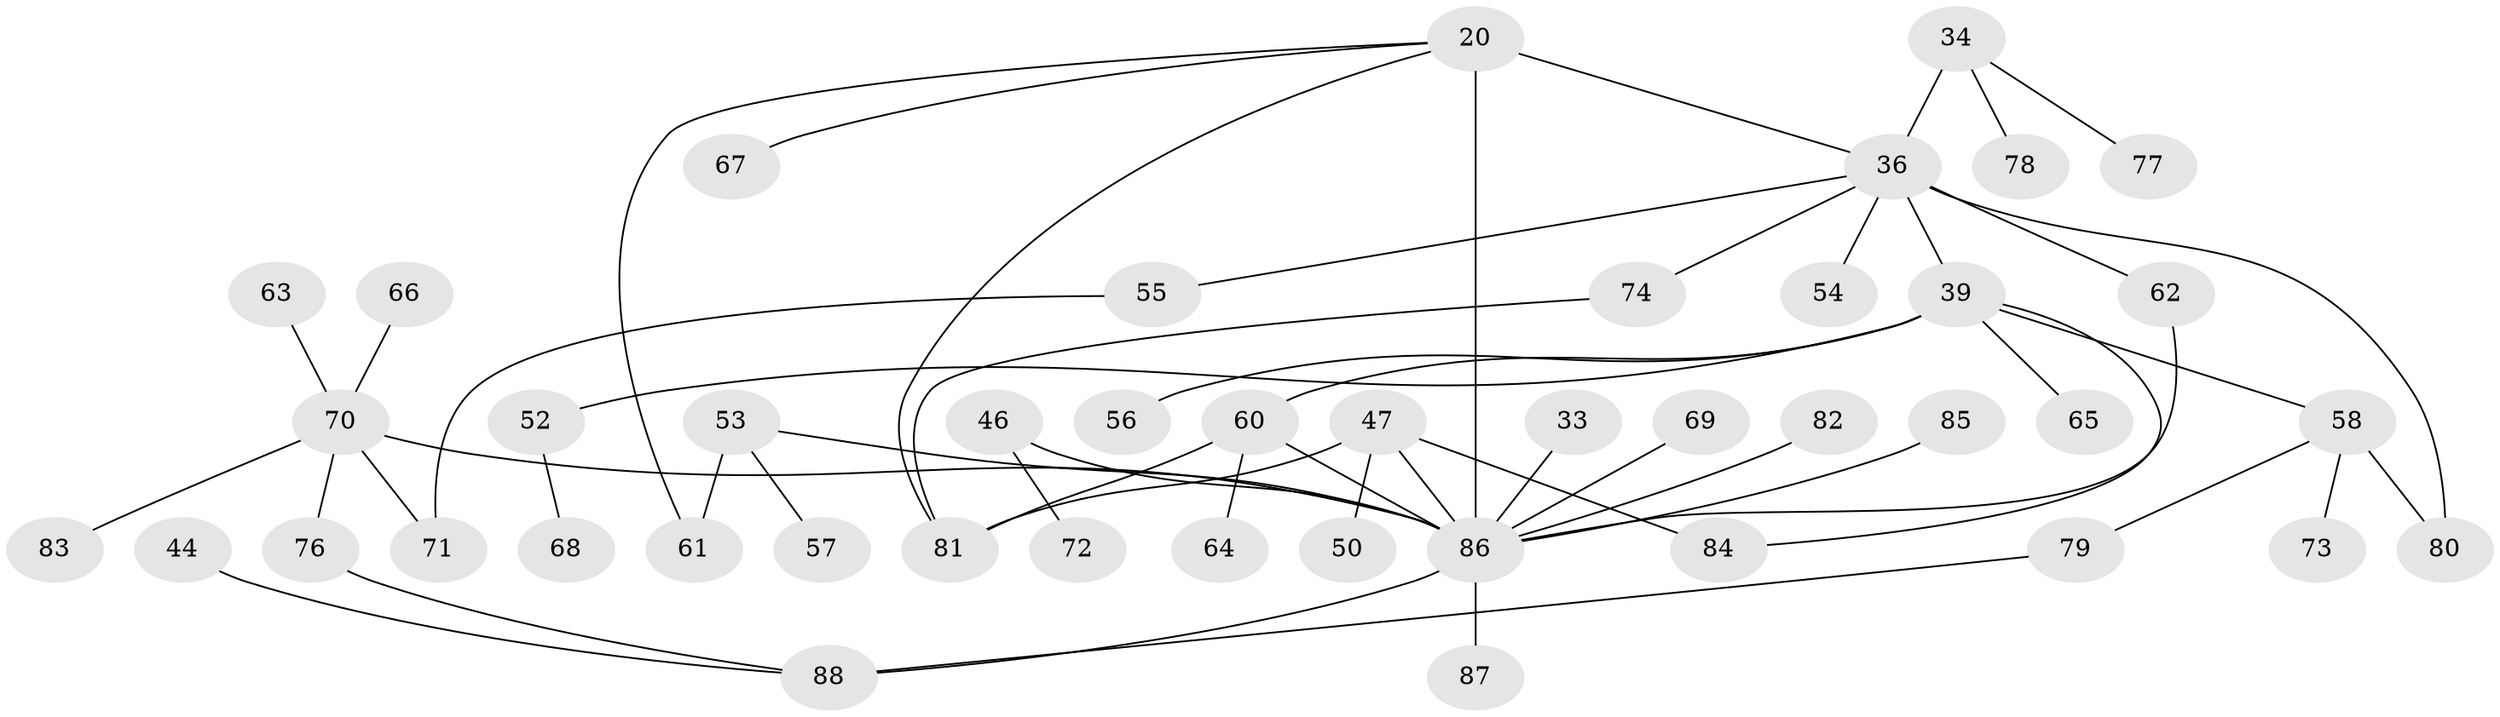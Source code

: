 // original degree distribution, {4: 0.1590909090909091, 5: 0.056818181818181816, 2: 0.32954545454545453, 8: 0.011363636363636364, 3: 0.11363636363636363, 1: 0.3068181818181818, 6: 0.022727272727272728}
// Generated by graph-tools (version 1.1) at 2025/42/03/09/25 04:42:50]
// undirected, 44 vertices, 54 edges
graph export_dot {
graph [start="1"]
  node [color=gray90,style=filled];
  20 [super="+12+18+2"];
  33;
  34 [super="+16"];
  36 [super="+32"];
  39 [super="+21"];
  44;
  46;
  47;
  50;
  52;
  53 [super="+43+48"];
  54;
  55;
  56 [super="+41"];
  57;
  58 [super="+24"];
  60 [super="+29+26"];
  61 [super="+22"];
  62 [super="+59"];
  63;
  64;
  65;
  66;
  67;
  68;
  69 [super="+40"];
  70 [super="+49"];
  71;
  72;
  73;
  74;
  76;
  77;
  78;
  79;
  80 [super="+6+13+75"];
  81 [super="+11"];
  82 [super="+19+37"];
  83;
  84;
  85;
  86 [super="+30+51"];
  87 [super="+35"];
  88 [super="+27+42"];
  20 -- 67;
  20 -- 81;
  20 -- 36;
  20 -- 86 [weight=3];
  20 -- 61;
  33 -- 86;
  34 -- 36 [weight=2];
  34 -- 77;
  34 -- 78;
  36 -- 55;
  36 -- 74;
  36 -- 39 [weight=2];
  36 -- 80;
  36 -- 54;
  36 -- 62;
  39 -- 58 [weight=2];
  39 -- 65;
  39 -- 84;
  39 -- 52;
  39 -- 60;
  39 -- 56;
  44 -- 88;
  46 -- 72;
  46 -- 86;
  47 -- 50;
  47 -- 84;
  47 -- 81;
  47 -- 86;
  52 -- 68;
  53 -- 86 [weight=2];
  53 -- 57;
  53 -- 61;
  55 -- 71;
  58 -- 80;
  58 -- 73;
  58 -- 79;
  60 -- 64;
  60 -- 81;
  60 -- 86;
  62 -- 86;
  63 -- 70;
  66 -- 70;
  69 -- 86 [weight=2];
  70 -- 76;
  70 -- 83;
  70 -- 71;
  70 -- 86 [weight=2];
  74 -- 81;
  76 -- 88;
  79 -- 88;
  82 -- 86 [weight=3];
  85 -- 86;
  86 -- 88;
  86 -- 87;
}
